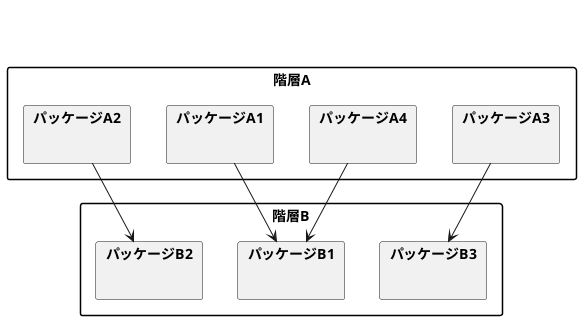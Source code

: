 @startuml

skinparam packageStyle rectangle

package "階層A" {
    package "パッケージA1" {
    }
    package "パッケージA2" {
    }
    package "パッケージA3" {
    }
    package "パッケージA4" {
    }
    
    パッケージA1 -[hidden]right- パッケージA2
    パッケージA2 -[hidden]right- パッケージA3
    パッケージA3 -[hidden]right- パッケージA4
}

package "階層B" {
    package "パッケージB1" {
    }
    package "パッケージB2" {
    }
    package "パッケージB3" {
    }
    
    パッケージB1 -[hidden]right- パッケージB2
    パッケージB2 -[hidden]right- パッケージB3
}

"パッケージA1" --> "パッケージB1"
"パッケージA2" --> "パッケージB2"
"パッケージA3" --> "パッケージB3"
"パッケージA4" --> "パッケージB1"

@enduml